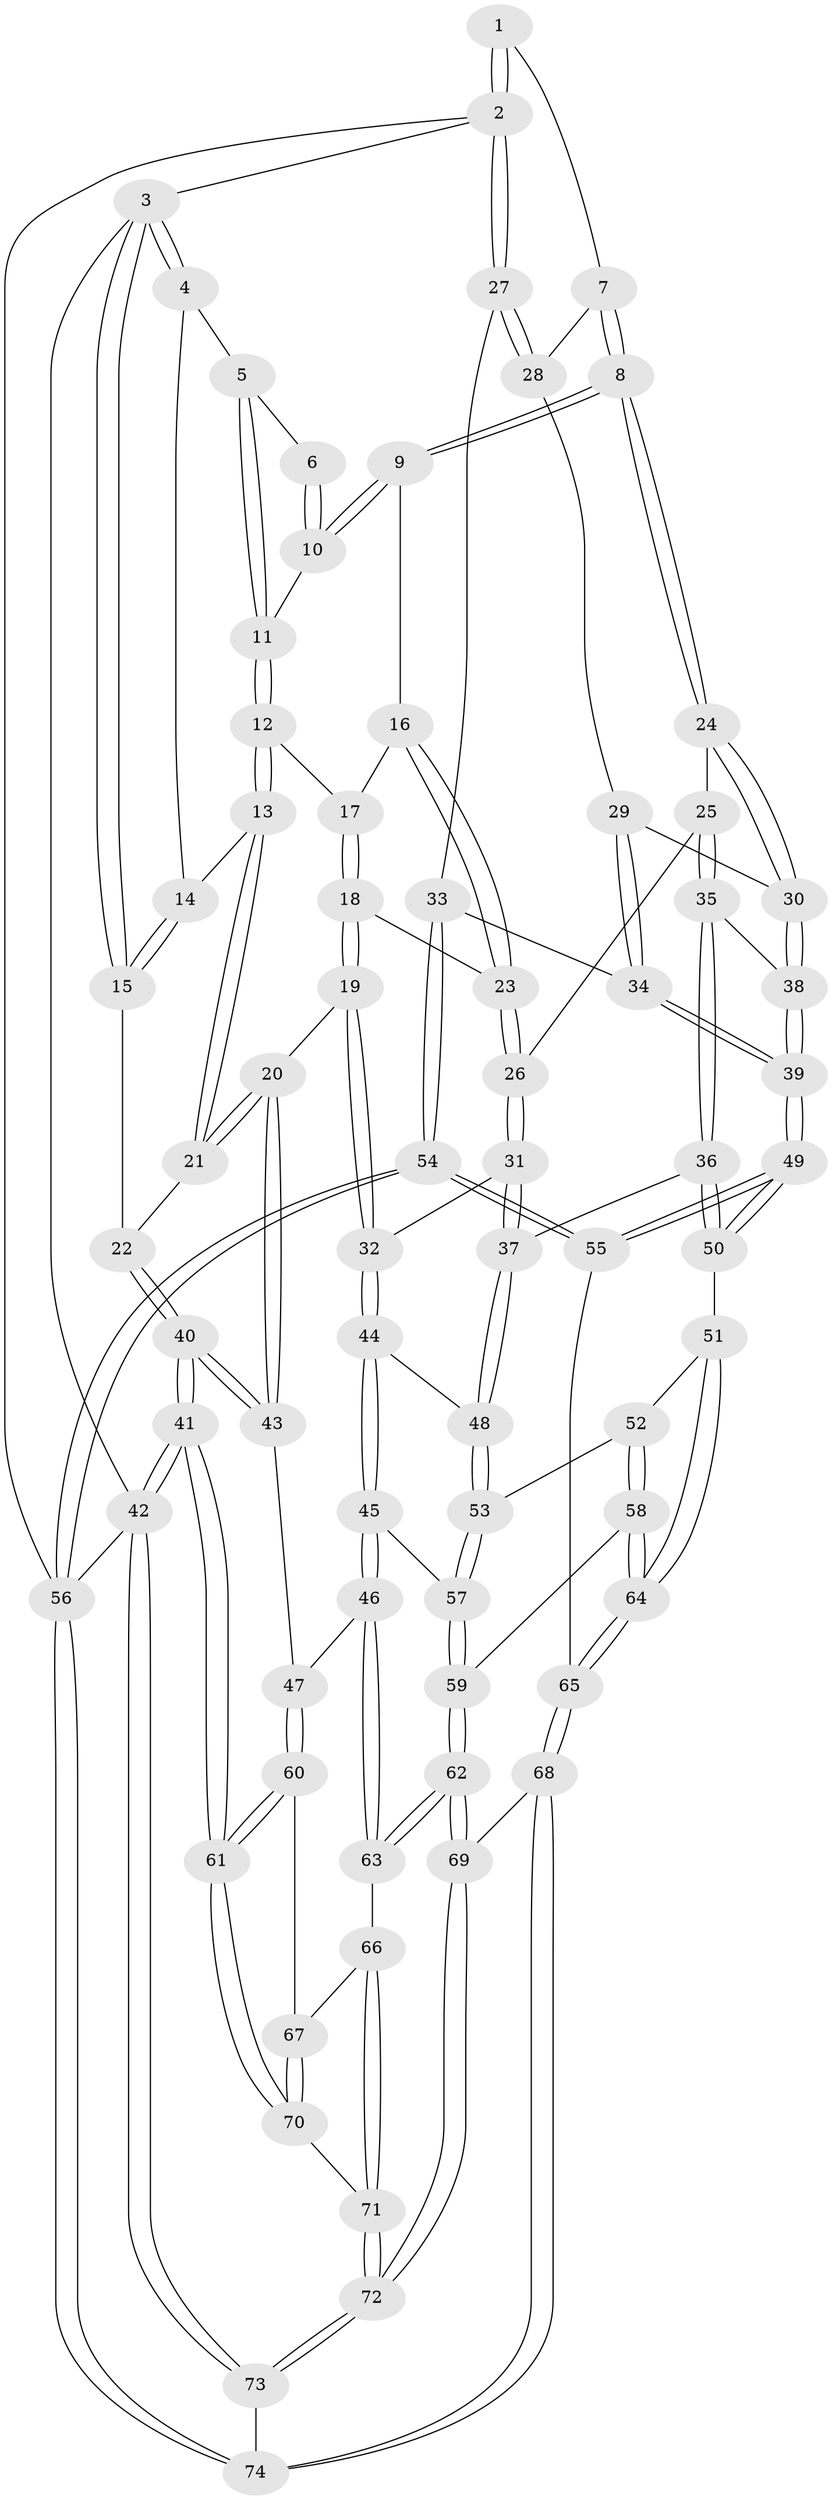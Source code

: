 // Generated by graph-tools (version 1.1) at 2025/27/03/15/25 16:27:56]
// undirected, 74 vertices, 182 edges
graph export_dot {
graph [start="1"]
  node [color=gray90,style=filled];
  1 [pos="+0.9407410481935743+0"];
  2 [pos="+1+0"];
  3 [pos="+0+0"];
  4 [pos="+0+0"];
  5 [pos="+0.09695138203800885+0"];
  6 [pos="+0.5489345342655176+0"];
  7 [pos="+0.7907834534298236+0.20453224230685077"];
  8 [pos="+0.7625503716471156+0.22806524427590089"];
  9 [pos="+0.5828837340589269+0.16350455049539872"];
  10 [pos="+0.5347086703388346+0.0707655673291564"];
  11 [pos="+0.28060266072113904+0.12408174441868604"];
  12 [pos="+0.276534334954997+0.18052337046634595"];
  13 [pos="+0.2318258659980206+0.22957063269178746"];
  14 [pos="+0.1348305955152029+0.19607452162338018"];
  15 [pos="+0+0.15045393984329167"];
  16 [pos="+0.4799747369708111+0.26623642249805357"];
  17 [pos="+0.28617431637695295+0.18702562501555714"];
  18 [pos="+0.38085615643716+0.3758107771652735"];
  19 [pos="+0.3191867021223184+0.46848981537335016"];
  20 [pos="+0.20229135034123383+0.4361907728775305"];
  21 [pos="+0.17516890552435588+0.3637295891779482"];
  22 [pos="+0+0.2221570959329588"];
  23 [pos="+0.47531669120106784+0.31081521789582467"];
  24 [pos="+0.7591385769534335+0.2739475610965078"];
  25 [pos="+0.6490884352006894+0.41743500920383264"];
  26 [pos="+0.5495869426759349+0.4143069057924053"];
  27 [pos="+1+0.21843325944622502"];
  28 [pos="+0.9705943113856541+0.2360058313511781"];
  29 [pos="+0.9490295589072161+0.4389570667603489"];
  30 [pos="+0.8797651772986261+0.450955256180334"];
  31 [pos="+0.4689886483493329+0.5097350863376279"];
  32 [pos="+0.3731207807353853+0.5278394623004752"];
  33 [pos="+1+0.45969979949170975"];
  34 [pos="+1+0.46226017240110157"];
  35 [pos="+0.6738506232183445+0.5147132751559335"];
  36 [pos="+0.636427286759769+0.5836255807832502"];
  37 [pos="+0.5796340795753667+0.6015634835768418"];
  38 [pos="+0.8450513873890503+0.5511657849503474"];
  39 [pos="+0.8665145474955483+0.6254075670298115"];
  40 [pos="+0+0.570682357698104"];
  41 [pos="+0+1"];
  42 [pos="+0+1"];
  43 [pos="+0.09361114811048363+0.5758984286692782"];
  44 [pos="+0.37046568767557436+0.5691822515503593"];
  45 [pos="+0.3667422506887736+0.6016380380083588"];
  46 [pos="+0.2589917552378677+0.7231981723320888"];
  47 [pos="+0.14133616089786613+0.6580082017615013"];
  48 [pos="+0.5574794805288718+0.6436211451508942"];
  49 [pos="+0.8675080797803957+0.6726788121254444"];
  50 [pos="+0.7314660455632137+0.7098413772380647"];
  51 [pos="+0.7262365163155022+0.7168392633320346"];
  52 [pos="+0.5815482518155843+0.691525837669331"];
  53 [pos="+0.5563116938529853+0.6463585892774644"];
  54 [pos="+1+1"];
  55 [pos="+0.8702877940838658+0.6754358768481807"];
  56 [pos="+1+1"];
  57 [pos="+0.4697528113168489+0.7026792334193248"];
  58 [pos="+0.5927827341614099+0.8073095030590811"];
  59 [pos="+0.4674881687735015+0.7941680315964454"];
  60 [pos="+0.05856938299524231+0.8027494388461703"];
  61 [pos="+0+0.975908338306749"];
  62 [pos="+0.389059339274593+0.8640261483991114"];
  63 [pos="+0.2760173786479465+0.7885637960450115"];
  64 [pos="+0.6613448067541339+0.8425193344960712"];
  65 [pos="+0.7040305373927174+0.9843099282063147"];
  66 [pos="+0.23498036916327947+0.821786866295662"];
  67 [pos="+0.18260781808050744+0.8417849760819233"];
  68 [pos="+0.7152267793810829+1"];
  69 [pos="+0.39220752720354+0.8871562601549217"];
  70 [pos="+0.13049102118519182+0.9327960894823595"];
  71 [pos="+0.21474323330315867+0.9926944540299003"];
  72 [pos="+0.3086150848028931+1"];
  73 [pos="+0.3097398571156379+1"];
  74 [pos="+0.8411442770565284+1"];
  1 -- 2;
  1 -- 2;
  1 -- 7;
  2 -- 3;
  2 -- 27;
  2 -- 27;
  2 -- 56;
  3 -- 4;
  3 -- 4;
  3 -- 15;
  3 -- 15;
  3 -- 42;
  4 -- 5;
  4 -- 14;
  5 -- 6;
  5 -- 11;
  5 -- 11;
  6 -- 10;
  6 -- 10;
  7 -- 8;
  7 -- 8;
  7 -- 28;
  8 -- 9;
  8 -- 9;
  8 -- 24;
  8 -- 24;
  9 -- 10;
  9 -- 10;
  9 -- 16;
  10 -- 11;
  11 -- 12;
  11 -- 12;
  12 -- 13;
  12 -- 13;
  12 -- 17;
  13 -- 14;
  13 -- 21;
  13 -- 21;
  14 -- 15;
  14 -- 15;
  15 -- 22;
  16 -- 17;
  16 -- 23;
  16 -- 23;
  17 -- 18;
  17 -- 18;
  18 -- 19;
  18 -- 19;
  18 -- 23;
  19 -- 20;
  19 -- 32;
  19 -- 32;
  20 -- 21;
  20 -- 21;
  20 -- 43;
  20 -- 43;
  21 -- 22;
  22 -- 40;
  22 -- 40;
  23 -- 26;
  23 -- 26;
  24 -- 25;
  24 -- 30;
  24 -- 30;
  25 -- 26;
  25 -- 35;
  25 -- 35;
  26 -- 31;
  26 -- 31;
  27 -- 28;
  27 -- 28;
  27 -- 33;
  28 -- 29;
  29 -- 30;
  29 -- 34;
  29 -- 34;
  30 -- 38;
  30 -- 38;
  31 -- 32;
  31 -- 37;
  31 -- 37;
  32 -- 44;
  32 -- 44;
  33 -- 34;
  33 -- 54;
  33 -- 54;
  34 -- 39;
  34 -- 39;
  35 -- 36;
  35 -- 36;
  35 -- 38;
  36 -- 37;
  36 -- 50;
  36 -- 50;
  37 -- 48;
  37 -- 48;
  38 -- 39;
  38 -- 39;
  39 -- 49;
  39 -- 49;
  40 -- 41;
  40 -- 41;
  40 -- 43;
  40 -- 43;
  41 -- 42;
  41 -- 42;
  41 -- 61;
  41 -- 61;
  42 -- 73;
  42 -- 73;
  42 -- 56;
  43 -- 47;
  44 -- 45;
  44 -- 45;
  44 -- 48;
  45 -- 46;
  45 -- 46;
  45 -- 57;
  46 -- 47;
  46 -- 63;
  46 -- 63;
  47 -- 60;
  47 -- 60;
  48 -- 53;
  48 -- 53;
  49 -- 50;
  49 -- 50;
  49 -- 55;
  49 -- 55;
  50 -- 51;
  51 -- 52;
  51 -- 64;
  51 -- 64;
  52 -- 53;
  52 -- 58;
  52 -- 58;
  53 -- 57;
  53 -- 57;
  54 -- 55;
  54 -- 55;
  54 -- 56;
  54 -- 56;
  55 -- 65;
  56 -- 74;
  56 -- 74;
  57 -- 59;
  57 -- 59;
  58 -- 59;
  58 -- 64;
  58 -- 64;
  59 -- 62;
  59 -- 62;
  60 -- 61;
  60 -- 61;
  60 -- 67;
  61 -- 70;
  61 -- 70;
  62 -- 63;
  62 -- 63;
  62 -- 69;
  62 -- 69;
  63 -- 66;
  64 -- 65;
  64 -- 65;
  65 -- 68;
  65 -- 68;
  66 -- 67;
  66 -- 71;
  66 -- 71;
  67 -- 70;
  67 -- 70;
  68 -- 69;
  68 -- 74;
  68 -- 74;
  69 -- 72;
  69 -- 72;
  70 -- 71;
  71 -- 72;
  71 -- 72;
  72 -- 73;
  72 -- 73;
  73 -- 74;
}
